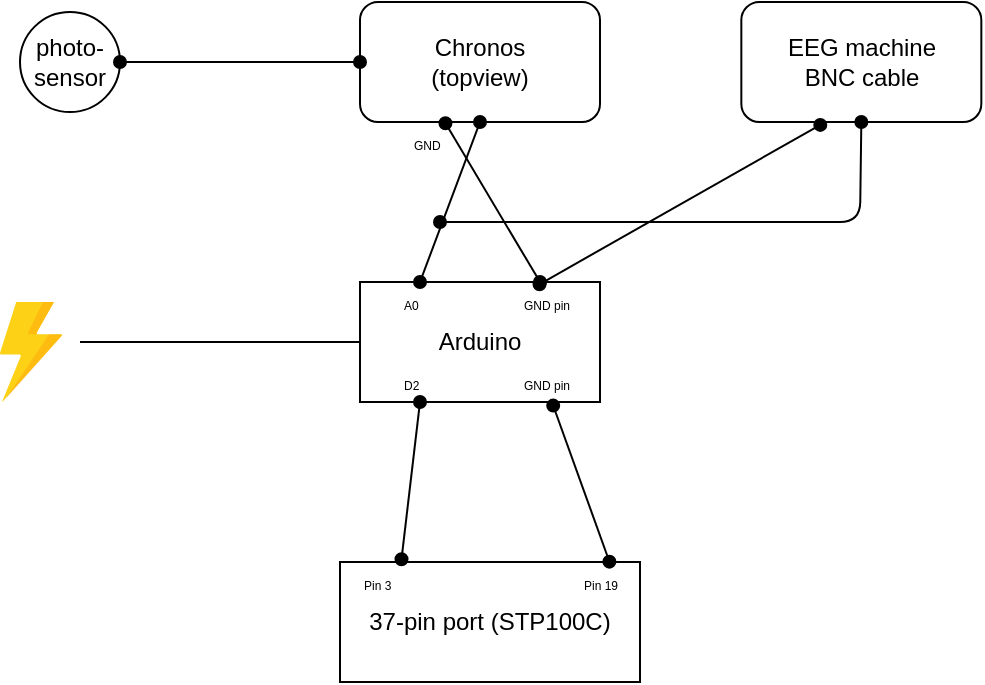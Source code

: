 <mxfile version="10.7.4" type="device"><diagram id="KmGlK9obVWvqehutqM03" name="Page-1"><mxGraphModel dx="548" dy="433" grid="1" gridSize="10" guides="1" tooltips="1" connect="1" arrows="1" fold="1" page="1" pageScale="1" pageWidth="850" pageHeight="1100" math="0" shadow="0"><root><mxCell id="0"/><mxCell id="1" parent="0"/><mxCell id="WUGbEhe_Pd_NkRukIF2k-1" value="Chronos&lt;br&gt;(topview)&lt;br&gt;" style="rounded=1;whiteSpace=wrap;html=1;" parent="1" vertex="1"><mxGeometry x="290" y="80" width="120" height="60" as="geometry"/></mxCell><mxCell id="WUGbEhe_Pd_NkRukIF2k-2" value="Arduino" style="rounded=0;whiteSpace=wrap;html=1;" parent="1" vertex="1"><mxGeometry x="290" y="220" width="120" height="60" as="geometry"/></mxCell><mxCell id="WUGbEhe_Pd_NkRukIF2k-3" value="" style="endArrow=oval;html=1;endFill=1;startArrow=oval;startFill=1;entryX=0.356;entryY=1.01;entryDx=0;entryDy=0;exitX=0.75;exitY=0;exitDx=0;exitDy=0;entryPerimeter=0;" parent="1" source="WUGbEhe_Pd_NkRukIF2k-2" target="WUGbEhe_Pd_NkRukIF2k-1" edge="1"><mxGeometry width="50" height="50" relative="1" as="geometry"><mxPoint x="300" y="250" as="sourcePoint"/><mxPoint x="350" y="200" as="targetPoint"/></mxGeometry></mxCell><mxCell id="WUGbEhe_Pd_NkRukIF2k-4" value="&lt;font style=&quot;font-size: 6px&quot;&gt;GND pin&lt;/font&gt;" style="text;html=1;resizable=0;points=[];autosize=1;align=left;verticalAlign=top;spacingTop=-4;" parent="1" vertex="1"><mxGeometry x="370" y="220" width="40" height="20" as="geometry"/></mxCell><mxCell id="WUGbEhe_Pd_NkRukIF2k-5" value="" style="endArrow=oval;html=1;endFill=1;startArrow=oval;startFill=1;entryX=0.5;entryY=1;entryDx=0;entryDy=0;exitX=0.25;exitY=0;exitDx=0;exitDy=0;" parent="1" source="WUGbEhe_Pd_NkRukIF2k-2" target="WUGbEhe_Pd_NkRukIF2k-1" edge="1"><mxGeometry width="50" height="50" relative="1" as="geometry"><mxPoint x="390.049" y="230.058" as="sourcePoint"/><mxPoint x="330.049" y="150.058" as="targetPoint"/></mxGeometry></mxCell><mxCell id="WUGbEhe_Pd_NkRukIF2k-6" value="&lt;font style=&quot;font-size: 6px&quot;&gt;A0&lt;/font&gt;" style="text;html=1;resizable=0;points=[];autosize=1;align=left;verticalAlign=top;spacingTop=-4;" parent="1" vertex="1"><mxGeometry x="310" y="220" width="20" height="20" as="geometry"/></mxCell><mxCell id="WUGbEhe_Pd_NkRukIF2k-7" value="37-pin port (STP100C)" style="rounded=0;whiteSpace=wrap;html=1;" parent="1" vertex="1"><mxGeometry x="280" y="360" width="150" height="60" as="geometry"/></mxCell><mxCell id="WUGbEhe_Pd_NkRukIF2k-8" value="" style="endArrow=oval;html=1;endFill=1;startArrow=oval;startFill=1;entryX=0.898;entryY=-0.003;entryDx=0;entryDy=0;exitX=0.805;exitY=1.03;exitDx=0;exitDy=0;exitPerimeter=0;entryPerimeter=0;" parent="1" source="WUGbEhe_Pd_NkRukIF2k-2" target="WUGbEhe_Pd_NkRukIF2k-7" edge="1"><mxGeometry width="50" height="50" relative="1" as="geometry"><mxPoint x="390.2" y="230.2" as="sourcePoint"/><mxPoint x="330.2" y="150.2" as="targetPoint"/></mxGeometry></mxCell><mxCell id="WUGbEhe_Pd_NkRukIF2k-9" value="&lt;font style=&quot;font-size: 6px&quot;&gt;Pin 19&lt;/font&gt;" style="text;html=1;resizable=0;points=[];autosize=1;align=left;verticalAlign=top;spacingTop=-4;" parent="1" vertex="1"><mxGeometry x="400" y="360" width="30" height="20" as="geometry"/></mxCell><mxCell id="WUGbEhe_Pd_NkRukIF2k-10" value="&lt;font style=&quot;font-size: 6px&quot;&gt;Pin 3&lt;/font&gt;" style="text;html=1;resizable=0;points=[];autosize=1;align=left;verticalAlign=top;spacingTop=-4;" parent="1" vertex="1"><mxGeometry x="290" y="360" width="30" height="20" as="geometry"/></mxCell><mxCell id="WUGbEhe_Pd_NkRukIF2k-11" value="" style="endArrow=oval;html=1;endFill=1;startArrow=oval;startFill=1;entryX=0.205;entryY=-0.023;entryDx=0;entryDy=0;exitX=0.25;exitY=1;exitDx=0;exitDy=0;entryPerimeter=0;" parent="1" source="WUGbEhe_Pd_NkRukIF2k-2" target="WUGbEhe_Pd_NkRukIF2k-7" edge="1"><mxGeometry width="50" height="50" relative="1" as="geometry"><mxPoint x="390.2" y="229.8" as="sourcePoint"/><mxPoint x="407.8" y="309.8" as="targetPoint"/></mxGeometry></mxCell><mxCell id="WUGbEhe_Pd_NkRukIF2k-12" value="&lt;font style=&quot;font-size: 6px&quot;&gt;D2&lt;/font&gt;" style="text;html=1;resizable=0;points=[];autosize=1;align=left;verticalAlign=top;spacingTop=-4;" parent="1" vertex="1"><mxGeometry x="310" y="260" width="20" height="20" as="geometry"/></mxCell><mxCell id="WUGbEhe_Pd_NkRukIF2k-13" value="&lt;font style=&quot;font-size: 6px&quot;&gt;GND pin&lt;/font&gt;" style="text;html=1;resizable=0;points=[];autosize=1;align=left;verticalAlign=top;spacingTop=-4;" parent="1" vertex="1"><mxGeometry x="370" y="260" width="40" height="20" as="geometry"/></mxCell><mxCell id="ykJtyoamdACgsZyPTJU0-2" value="&lt;font style=&quot;font-size: 6px&quot;&gt;GND&lt;/font&gt;" style="text;html=1;resizable=0;points=[];autosize=1;align=left;verticalAlign=top;spacingTop=-4;" vertex="1" parent="1"><mxGeometry x="315" y="140" width="30" height="20" as="geometry"/></mxCell><mxCell id="ykJtyoamdACgsZyPTJU0-3" value="EEG machine&lt;br&gt;BNC cable&lt;br&gt;" style="rounded=1;whiteSpace=wrap;html=1;" vertex="1" parent="1"><mxGeometry x="480.667" y="80" width="120" height="60" as="geometry"/></mxCell><mxCell id="ykJtyoamdACgsZyPTJU0-6" value="" style="endArrow=oval;html=1;endFill=1;startArrow=oval;startFill=1;entryX=0.5;entryY=1;entryDx=0;entryDy=0;" edge="1" parent="1" target="ykJtyoamdACgsZyPTJU0-3"><mxGeometry width="50" height="50" relative="1" as="geometry"><mxPoint x="330" y="190" as="sourcePoint"/><mxPoint x="360.143" y="150.143" as="targetPoint"/><Array as="points"><mxPoint x="540" y="190"/></Array></mxGeometry></mxCell><mxCell id="ykJtyoamdACgsZyPTJU0-7" value="" style="endArrow=oval;html=1;endFill=1;startArrow=oval;startFill=1;entryX=0.329;entryY=1.024;entryDx=0;entryDy=0;entryPerimeter=0;exitX=0.244;exitY=0.056;exitDx=0;exitDy=0;exitPerimeter=0;" edge="1" parent="1" source="WUGbEhe_Pd_NkRukIF2k-4" target="ykJtyoamdACgsZyPTJU0-3"><mxGeometry width="50" height="50" relative="1" as="geometry"><mxPoint x="370" y="210" as="sourcePoint"/><mxPoint x="342.571" y="150.476" as="targetPoint"/><Array as="points"><mxPoint x="380" y="221"/></Array></mxGeometry></mxCell><mxCell id="ykJtyoamdACgsZyPTJU0-8" value="" style="aspect=fixed;html=1;perimeter=none;align=center;shadow=0;dashed=0;image;fontSize=12;image=img/lib/mscae/Power.svg;" vertex="1" parent="1"><mxGeometry x="110" y="230" width="31" height="50" as="geometry"/></mxCell><mxCell id="ykJtyoamdACgsZyPTJU0-9" value="" style="endArrow=none;html=1;entryX=0;entryY=0.5;entryDx=0;entryDy=0;" edge="1" parent="1" target="WUGbEhe_Pd_NkRukIF2k-2"><mxGeometry width="50" height="50" relative="1" as="geometry"><mxPoint x="150" y="250" as="sourcePoint"/><mxPoint x="220" y="250" as="targetPoint"/></mxGeometry></mxCell><mxCell id="ykJtyoamdACgsZyPTJU0-10" value="photo-sensor" style="ellipse;whiteSpace=wrap;html=1;aspect=fixed;" vertex="1" parent="1"><mxGeometry x="120" y="85" width="50" height="50" as="geometry"/></mxCell><mxCell id="ykJtyoamdACgsZyPTJU0-11" value="" style="endArrow=oval;html=1;endFill=1;startArrow=oval;startFill=1;entryX=0;entryY=0.5;entryDx=0;entryDy=0;exitX=1;exitY=0.5;exitDx=0;exitDy=0;" edge="1" parent="1" source="ykJtyoamdACgsZyPTJU0-10" target="WUGbEhe_Pd_NkRukIF2k-1"><mxGeometry width="50" height="50" relative="1" as="geometry"><mxPoint x="330" y="230" as="sourcePoint"/><mxPoint x="360" y="150" as="targetPoint"/></mxGeometry></mxCell></root></mxGraphModel></diagram></mxfile>